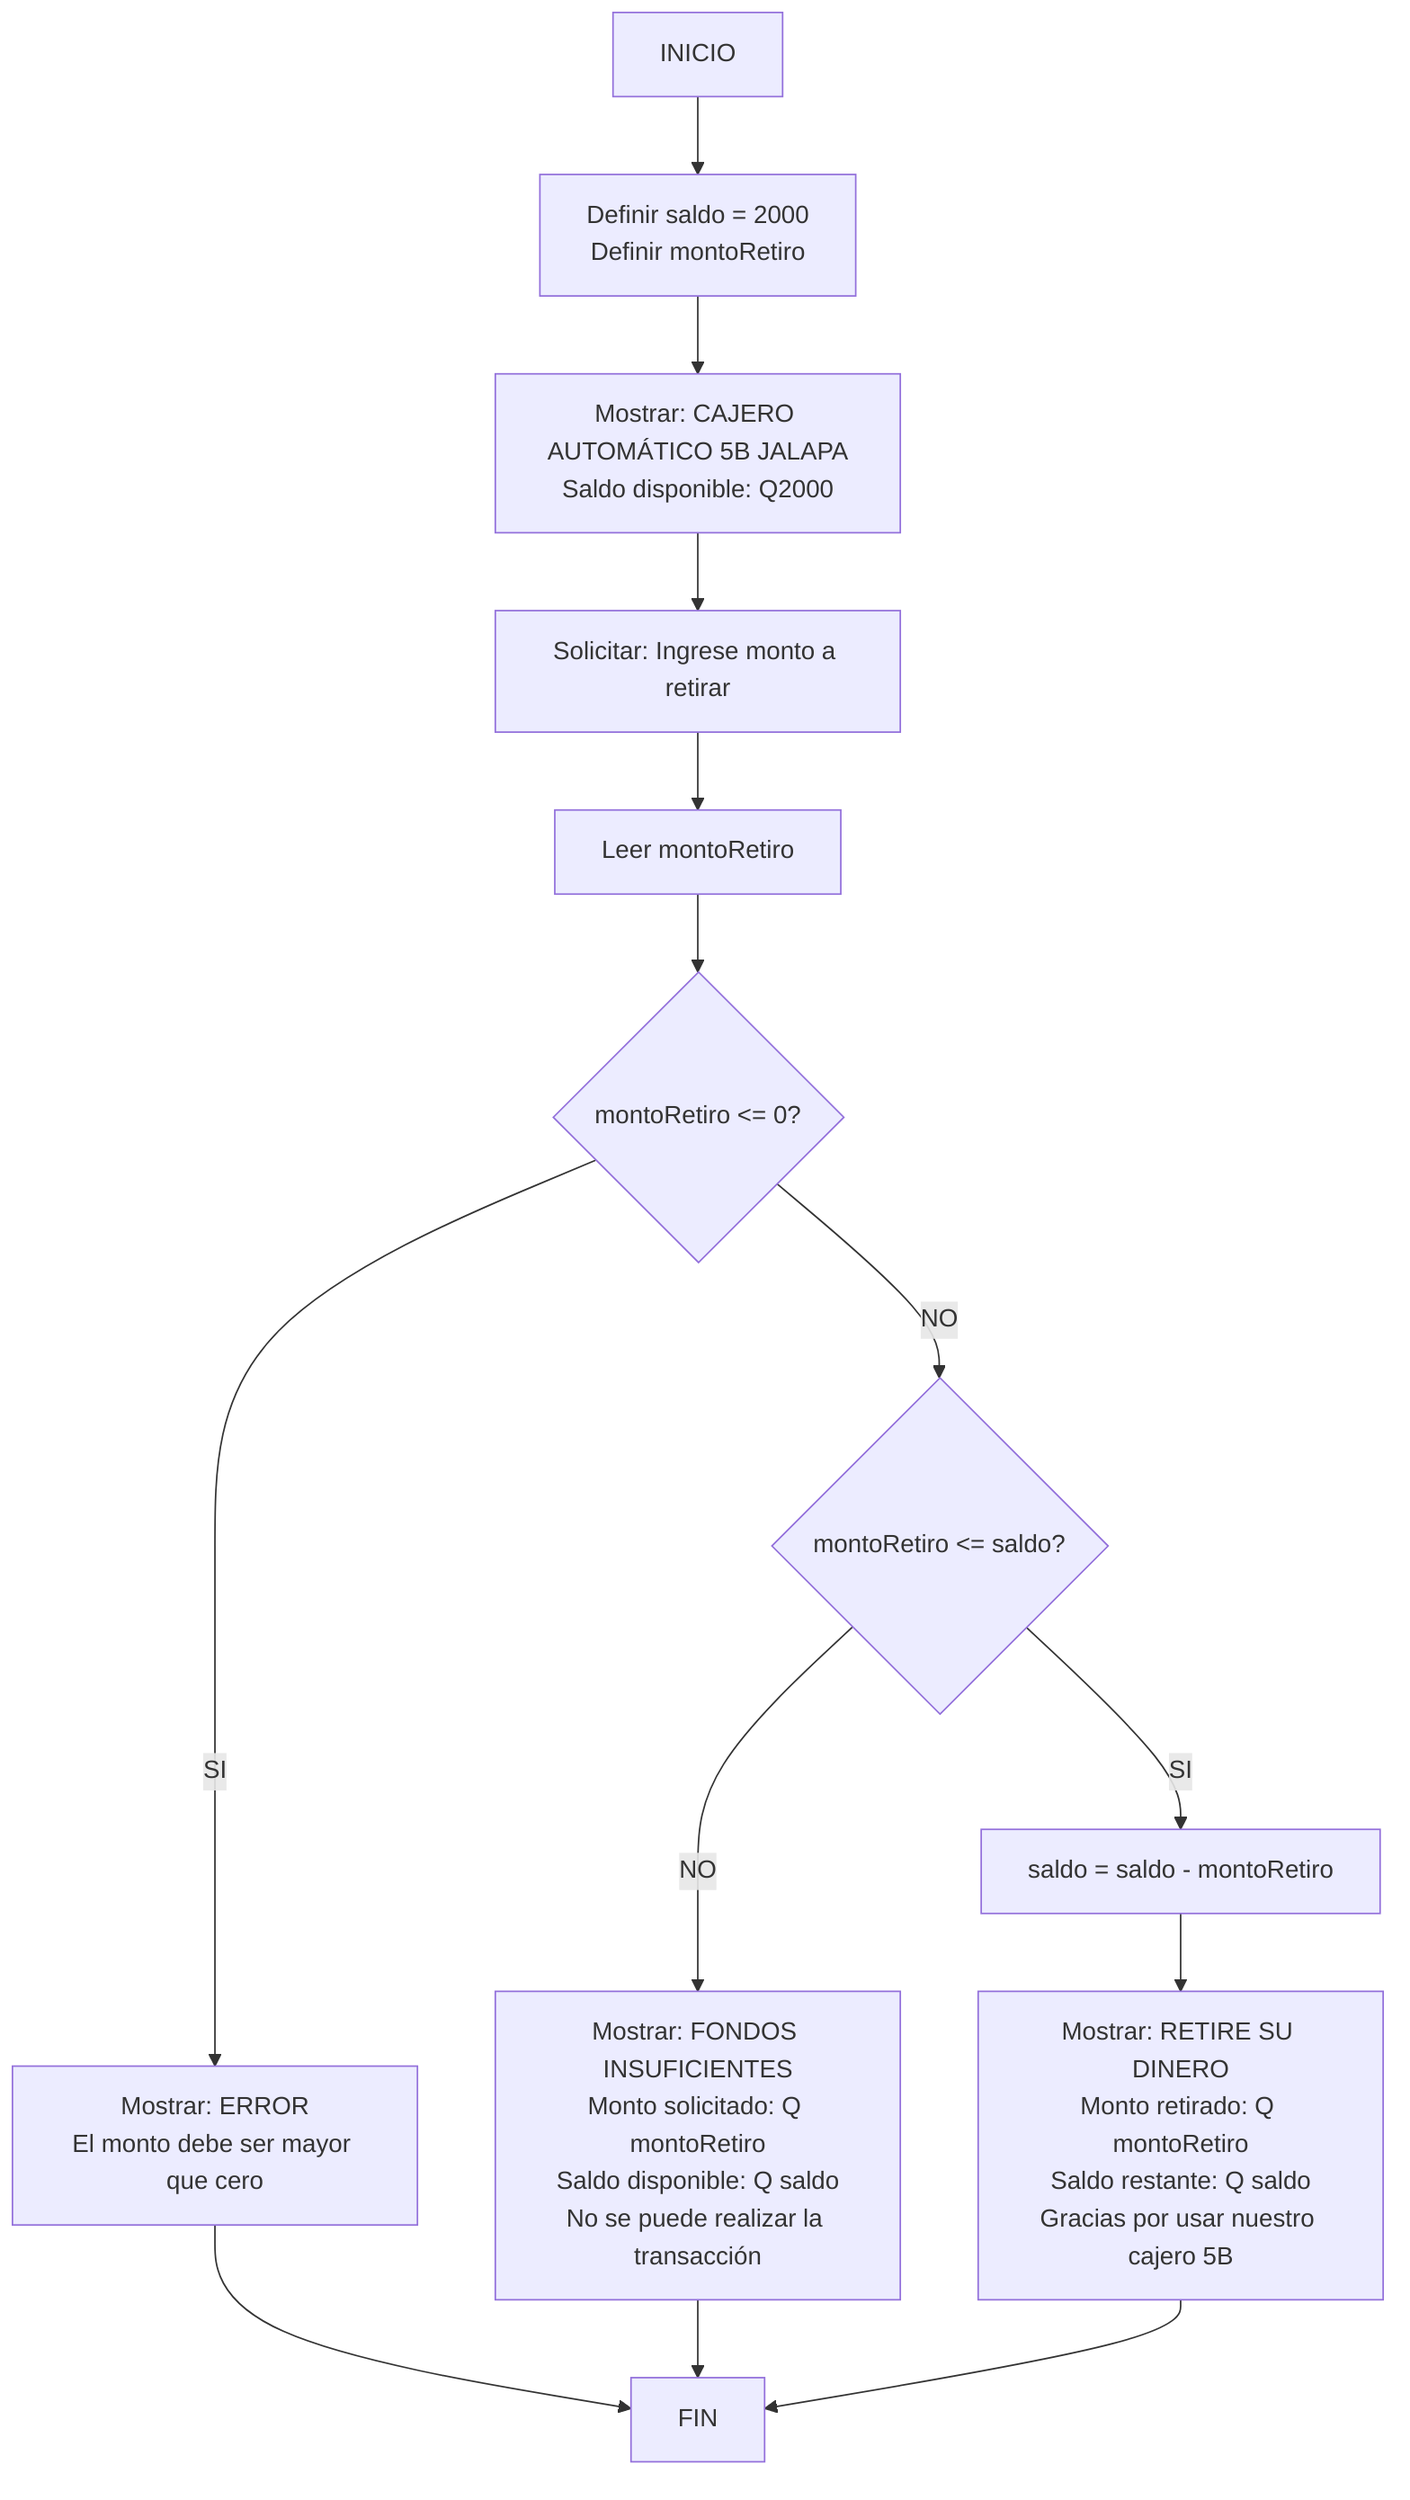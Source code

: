 ---
config:
  theme: mc
---
flowchart TD
    A["INICIO"] --> B["Definir saldo = 2000<br>Definir montoRetiro"]
    B --> C["Mostrar: CAJERO AUTOMÁTICO 5B JALAPA<br>Saldo disponible: Q2000"]
    C --> D["Solicitar: Ingrese monto a retirar"]
    D --> E["Leer montoRetiro"]
    E --> F{"montoRetiro &lt;= 0?"}
    F -- SI --> G["Mostrar: ERROR<br>El monto debe ser mayor que cero"]
    F -- NO --> H{"montoRetiro &lt;= saldo?"}
    H -- SI --> I["saldo = saldo - montoRetiro"]
    H -- NO --> J["Mostrar: FONDOS INSUFICIENTES<br>Monto solicitado: Q montoRetiro<br>Saldo disponible: Q saldo<br>No se puede realizar la transacción"]
    I --> K["Mostrar: RETIRE SU DINERO<br>Monto retirado: Q montoRetiro<br>Saldo restante: Q saldo<br>Gracias por usar nuestro cajero 5B"]
    G --> L["FIN"]
    J --> L
    K --> L
     A:::startEnd
     B:::process
     C:::output
     D:::output
     F:::decision
     G:::error
     H:::decision
     I:::process
     J:::error
     K:::output
     L:::startEnd
